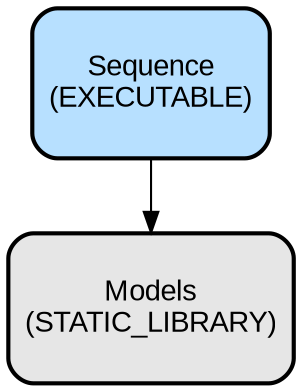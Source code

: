 digraph INFRA {
  node [ color = "black", fillcolor = "#E6E6E6", height =1, style = "filled,bold,rounded", fontname = "Arial" ];
  "Models" [ label = "Models
(STATIC_LIBRARY)", shape =rectangle ];
  "Sequence" [ label = "Sequence
(EXECUTABLE)", shape =rectangle, fillcolor = "#B7E0FF" ];
  "Sequence" -> "Models";
}
